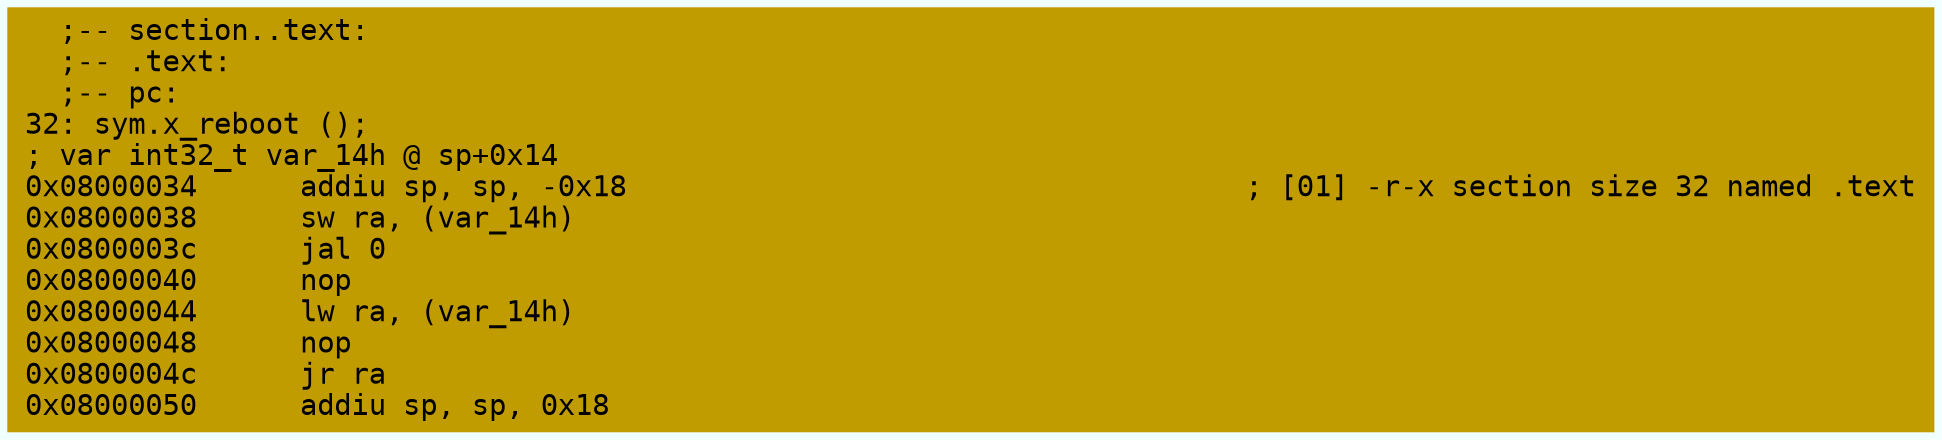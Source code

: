 digraph code {
	graph [bgcolor=azure fontsize=8 fontname="Courier" splines="ortho"];
	node [fillcolor=gray style=filled shape=box];
	edge [arrowhead="normal"];
	"0x08000034" [URL="sym.x_reboot/0x08000034", fillcolor="#c19c00",color="#c19c00", fontname="Courier",label="  ;-- section..text:\l  ;-- .text:\l  ;-- pc:\l32: sym.x_reboot ();\l; var int32_t var_14h @ sp+0x14\l0x08000034      addiu sp, sp, -0x18                                    ; [01] -r-x section size 32 named .text\l0x08000038      sw ra, (var_14h)\l0x0800003c      jal 0\l0x08000040      nop\l0x08000044      lw ra, (var_14h)\l0x08000048      nop\l0x0800004c      jr ra\l0x08000050      addiu sp, sp, 0x18\l"]
}
